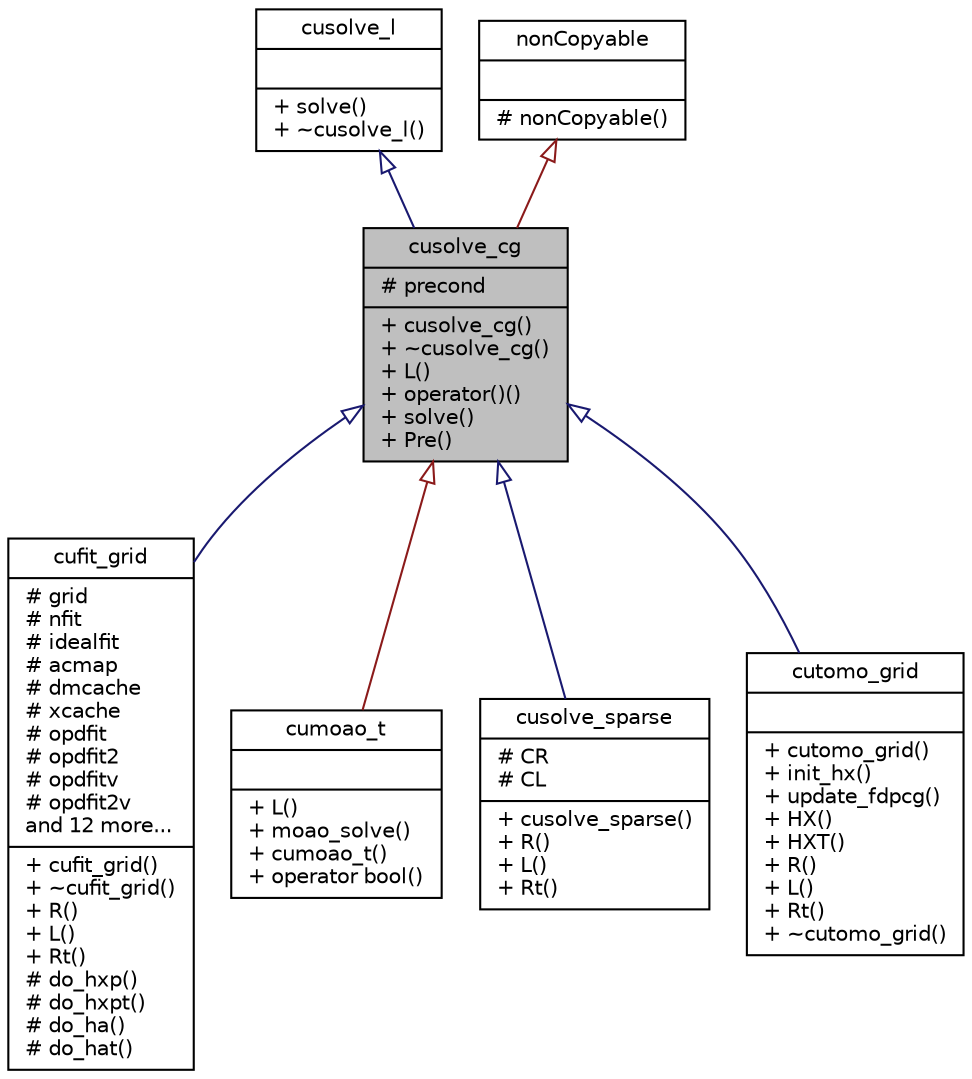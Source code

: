 digraph "cusolve_cg"
{
 // INTERACTIVE_SVG=YES
  bgcolor="transparent";
  edge [fontname="Helvetica",fontsize="10",labelfontname="Helvetica",labelfontsize="10"];
  node [fontname="Helvetica",fontsize="10",shape=record];
  Node0 [label="{cusolve_cg\n|# precond\l|+ cusolve_cg()\l+ ~cusolve_cg()\l+ L()\l+ operator()()\l+ solve()\l+ Pre()\l}",height=0.2,width=0.4,color="black", fillcolor="grey75", style="filled", fontcolor="black"];
  Node1 -> Node0 [dir="back",color="midnightblue",fontsize="10",style="solid",arrowtail="onormal",fontname="Helvetica"];
  Node1 [label="{cusolve_l\n||+ solve()\l+ ~cusolve_l()\l}",height=0.2,width=0.4,color="black",URL="$classcusolve__l.html"];
  Node2 -> Node0 [dir="back",color="firebrick4",fontsize="10",style="solid",arrowtail="onormal",fontname="Helvetica"];
  Node2 [label="{nonCopyable\n||# nonCopyable()\l}",height=0.2,width=0.4,color="black",URL="$classnon_copyable.html"];
  Node0 -> Node3 [dir="back",color="midnightblue",fontsize="10",style="solid",arrowtail="onormal",fontname="Helvetica"];
  Node3 [label="{cufit_grid\n|# grid\l# nfit\l# idealfit\l# acmap\l# dmcache\l# xcache\l# opdfit\l# opdfit2\l# opdfitv\l# opdfit2v\land 12 more...\l|+ cufit_grid()\l+ ~cufit_grid()\l+ R()\l+ L()\l+ Rt()\l# do_hxp()\l# do_hxpt()\l# do_ha()\l# do_hat()\l}",height=0.2,width=0.4,color="black",URL="$classcufit__grid.html"];
  Node0 -> Node4 [dir="back",color="firebrick4",fontsize="10",style="solid",arrowtail="onormal",fontname="Helvetica"];
  Node4 [label="{cumoao_t\n||+ L()\l+ moao_solve()\l+ cumoao_t()\l+ operator bool()\l}",height=0.2,width=0.4,color="black",URL="$classcumoao__t.html"];
  Node0 -> Node5 [dir="back",color="midnightblue",fontsize="10",style="solid",arrowtail="onormal",fontname="Helvetica"];
  Node5 [label="{cusolve_sparse\n|# CR\l# CL\l|+ cusolve_sparse()\l+ R()\l+ L()\l+ Rt()\l}",height=0.2,width=0.4,color="black",URL="$classcusolve__sparse.html"];
  Node0 -> Node6 [dir="back",color="midnightblue",fontsize="10",style="solid",arrowtail="onormal",fontname="Helvetica"];
  Node6 [label="{cutomo_grid\n||+ cutomo_grid()\l+ init_hx()\l+ update_fdpcg()\l+ HX()\l+ HXT()\l+ R()\l+ L()\l+ Rt()\l+ ~cutomo_grid()\l}",height=0.2,width=0.4,color="black",URL="$classcutomo__grid.html"];
}
